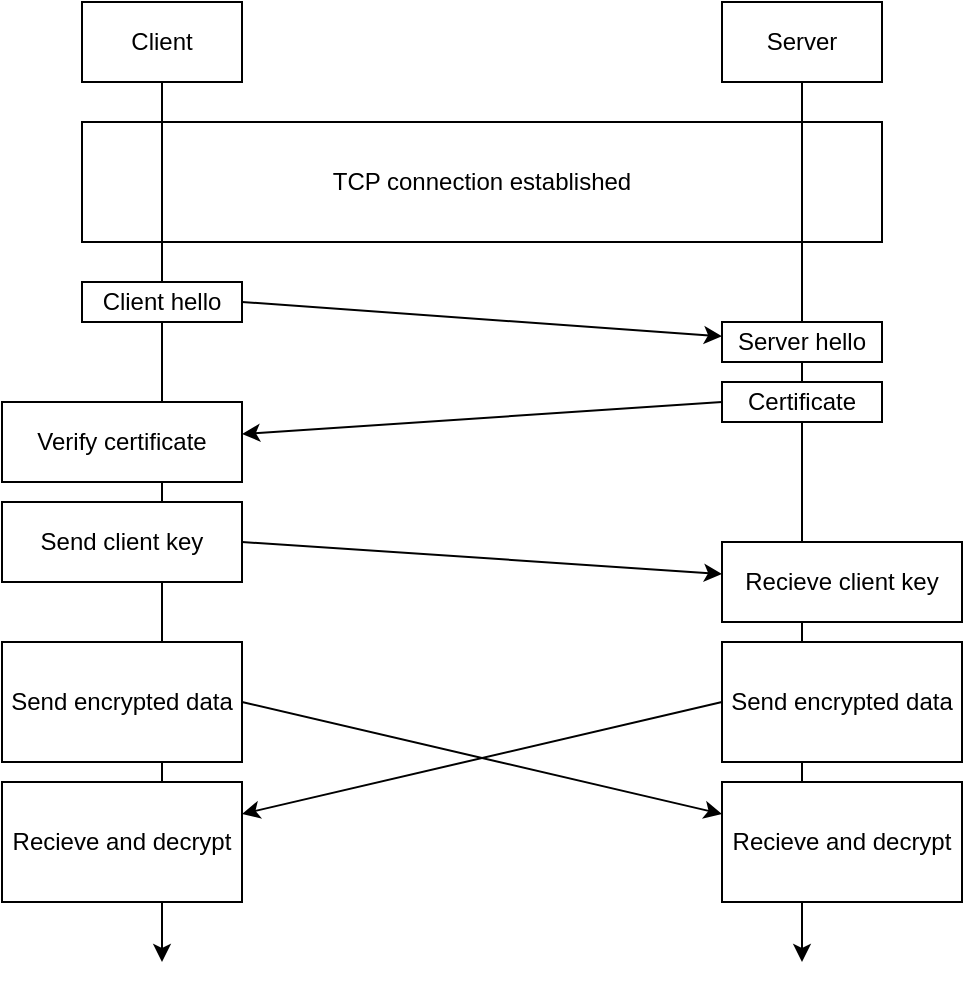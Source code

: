 <mxfile version="20.8.16" type="device"><diagram name="Page-1" id="jTJOyvx83bKK-le0uiik"><mxGraphModel dx="1134" dy="662" grid="1" gridSize="10" guides="1" tooltips="1" connect="1" arrows="1" fold="1" page="1" pageScale="1" pageWidth="1600" pageHeight="900" math="0" shadow="0"><root><mxCell id="0"/><mxCell id="1" parent="0"/><mxCell id="e2tu3xhmdFGwdnTErRNc-1" value="TCP connection established" style="rounded=0;whiteSpace=wrap;html=1;" vertex="1" parent="1"><mxGeometry x="640" y="220" width="400" height="60" as="geometry"/></mxCell><mxCell id="e2tu3xhmdFGwdnTErRNc-4" style="edgeStyle=orthogonalEdgeStyle;rounded=0;orthogonalLoop=1;jettySize=auto;html=1;exitX=0.5;exitY=1;exitDx=0;exitDy=0;" edge="1" parent="1" source="e2tu3xhmdFGwdnTErRNc-2"><mxGeometry relative="1" as="geometry"><mxPoint x="680" y="640" as="targetPoint"/></mxGeometry></mxCell><mxCell id="e2tu3xhmdFGwdnTErRNc-2" value="Client" style="rounded=0;whiteSpace=wrap;html=1;" vertex="1" parent="1"><mxGeometry x="640" y="160" width="80" height="40" as="geometry"/></mxCell><mxCell id="e2tu3xhmdFGwdnTErRNc-5" style="edgeStyle=orthogonalEdgeStyle;rounded=0;orthogonalLoop=1;jettySize=auto;html=1;exitX=0.5;exitY=1;exitDx=0;exitDy=0;" edge="1" parent="1" source="e2tu3xhmdFGwdnTErRNc-3"><mxGeometry relative="1" as="geometry"><mxPoint x="1000" y="640" as="targetPoint"/></mxGeometry></mxCell><mxCell id="e2tu3xhmdFGwdnTErRNc-3" value="Server" style="rounded=0;whiteSpace=wrap;html=1;" vertex="1" parent="1"><mxGeometry x="960" y="160" width="80" height="40" as="geometry"/></mxCell><mxCell id="e2tu3xhmdFGwdnTErRNc-10" style="rounded=0;orthogonalLoop=1;jettySize=auto;html=1;exitX=1;exitY=0.5;exitDx=0;exitDy=0;" edge="1" parent="1" source="e2tu3xhmdFGwdnTErRNc-6" target="e2tu3xhmdFGwdnTErRNc-8"><mxGeometry relative="1" as="geometry"/></mxCell><mxCell id="e2tu3xhmdFGwdnTErRNc-6" value="Client hello" style="rounded=0;whiteSpace=wrap;html=1;" vertex="1" parent="1"><mxGeometry x="640" y="300" width="80" height="20" as="geometry"/></mxCell><mxCell id="e2tu3xhmdFGwdnTErRNc-8" value="Server hello" style="rounded=0;whiteSpace=wrap;html=1;" vertex="1" parent="1"><mxGeometry x="960" y="320" width="80" height="20" as="geometry"/></mxCell><mxCell id="e2tu3xhmdFGwdnTErRNc-14" style="edgeStyle=none;rounded=0;orthogonalLoop=1;jettySize=auto;html=1;exitX=0;exitY=0.5;exitDx=0;exitDy=0;" edge="1" parent="1" source="e2tu3xhmdFGwdnTErRNc-11" target="e2tu3xhmdFGwdnTErRNc-12"><mxGeometry relative="1" as="geometry"/></mxCell><mxCell id="e2tu3xhmdFGwdnTErRNc-11" value="Certificate" style="rounded=0;whiteSpace=wrap;html=1;" vertex="1" parent="1"><mxGeometry x="960" y="350" width="80" height="20" as="geometry"/></mxCell><mxCell id="e2tu3xhmdFGwdnTErRNc-12" value="Verify certificate" style="rounded=0;whiteSpace=wrap;html=1;" vertex="1" parent="1"><mxGeometry x="600" y="360" width="120" height="40" as="geometry"/></mxCell><mxCell id="e2tu3xhmdFGwdnTErRNc-17" style="edgeStyle=none;rounded=0;orthogonalLoop=1;jettySize=auto;html=1;exitX=1;exitY=0.5;exitDx=0;exitDy=0;" edge="1" parent="1" source="e2tu3xhmdFGwdnTErRNc-15" target="e2tu3xhmdFGwdnTErRNc-16"><mxGeometry relative="1" as="geometry"/></mxCell><mxCell id="e2tu3xhmdFGwdnTErRNc-15" value="Send client key" style="rounded=0;whiteSpace=wrap;html=1;" vertex="1" parent="1"><mxGeometry x="600" y="410" width="120" height="40" as="geometry"/></mxCell><mxCell id="e2tu3xhmdFGwdnTErRNc-16" value="Recieve client key" style="rounded=0;whiteSpace=wrap;html=1;" vertex="1" parent="1"><mxGeometry x="960" y="430" width="120" height="40" as="geometry"/></mxCell><mxCell id="e2tu3xhmdFGwdnTErRNc-23" style="edgeStyle=none;rounded=0;orthogonalLoop=1;jettySize=auto;html=1;exitX=1;exitY=0.5;exitDx=0;exitDy=0;" edge="1" parent="1" source="e2tu3xhmdFGwdnTErRNc-19" target="e2tu3xhmdFGwdnTErRNc-22"><mxGeometry relative="1" as="geometry"/></mxCell><mxCell id="e2tu3xhmdFGwdnTErRNc-19" value="Send encrypted data" style="rounded=0;whiteSpace=wrap;html=1;" vertex="1" parent="1"><mxGeometry x="600" y="480" width="120" height="60" as="geometry"/></mxCell><mxCell id="e2tu3xhmdFGwdnTErRNc-24" style="edgeStyle=none;rounded=0;orthogonalLoop=1;jettySize=auto;html=1;exitX=0;exitY=0.5;exitDx=0;exitDy=0;" edge="1" parent="1" source="e2tu3xhmdFGwdnTErRNc-20" target="e2tu3xhmdFGwdnTErRNc-21"><mxGeometry relative="1" as="geometry"/></mxCell><mxCell id="e2tu3xhmdFGwdnTErRNc-20" value="Send encrypted data" style="rounded=0;whiteSpace=wrap;html=1;" vertex="1" parent="1"><mxGeometry x="960" y="480" width="120" height="60" as="geometry"/></mxCell><mxCell id="e2tu3xhmdFGwdnTErRNc-21" value="Recieve and decrypt" style="rounded=0;whiteSpace=wrap;html=1;" vertex="1" parent="1"><mxGeometry x="600" y="550" width="120" height="60" as="geometry"/></mxCell><mxCell id="e2tu3xhmdFGwdnTErRNc-22" value="Recieve and decrypt" style="rounded=0;whiteSpace=wrap;html=1;" vertex="1" parent="1"><mxGeometry x="960" y="550" width="120" height="60" as="geometry"/></mxCell></root></mxGraphModel></diagram></mxfile>